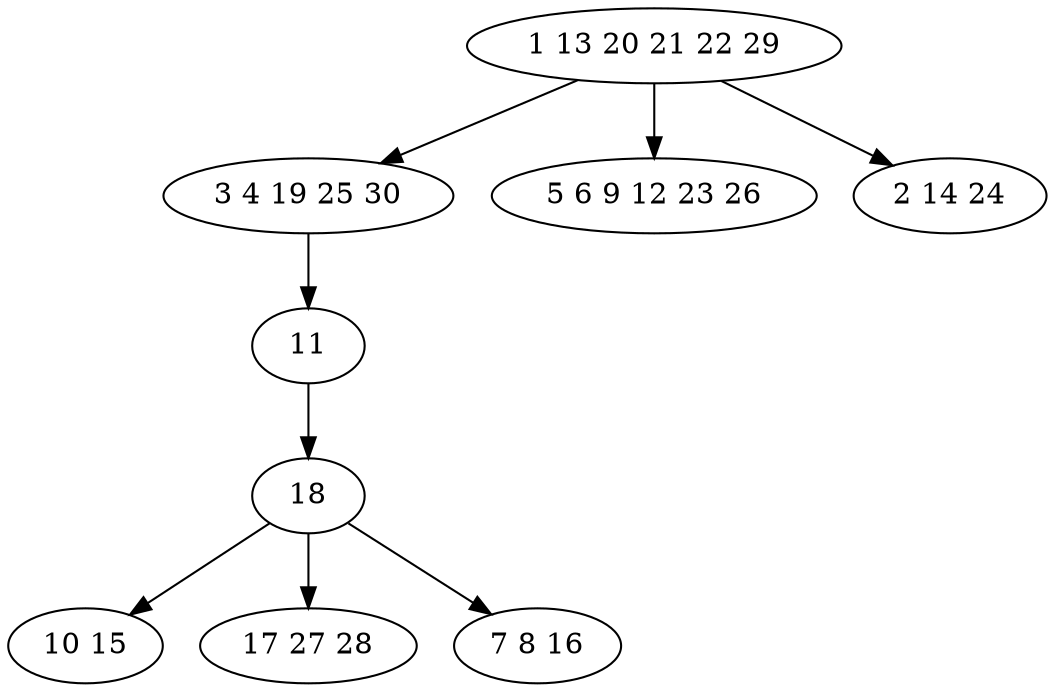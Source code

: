digraph true_tree {
	"0" -> "1"
	"1" -> "2"
	"2" -> "3"
	"3" -> "4"
	"3" -> "5"
	"3" -> "6"
	"0" -> "7"
	"0" -> "8"
	"0" [label="1 13 20 21 22 29"];
	"1" [label="3 4 19 25 30"];
	"2" [label="11"];
	"3" [label="18"];
	"4" [label="10 15"];
	"5" [label="17 27 28"];
	"6" [label="7 8 16"];
	"7" [label="5 6 9 12 23 26"];
	"8" [label="2 14 24"];
}
